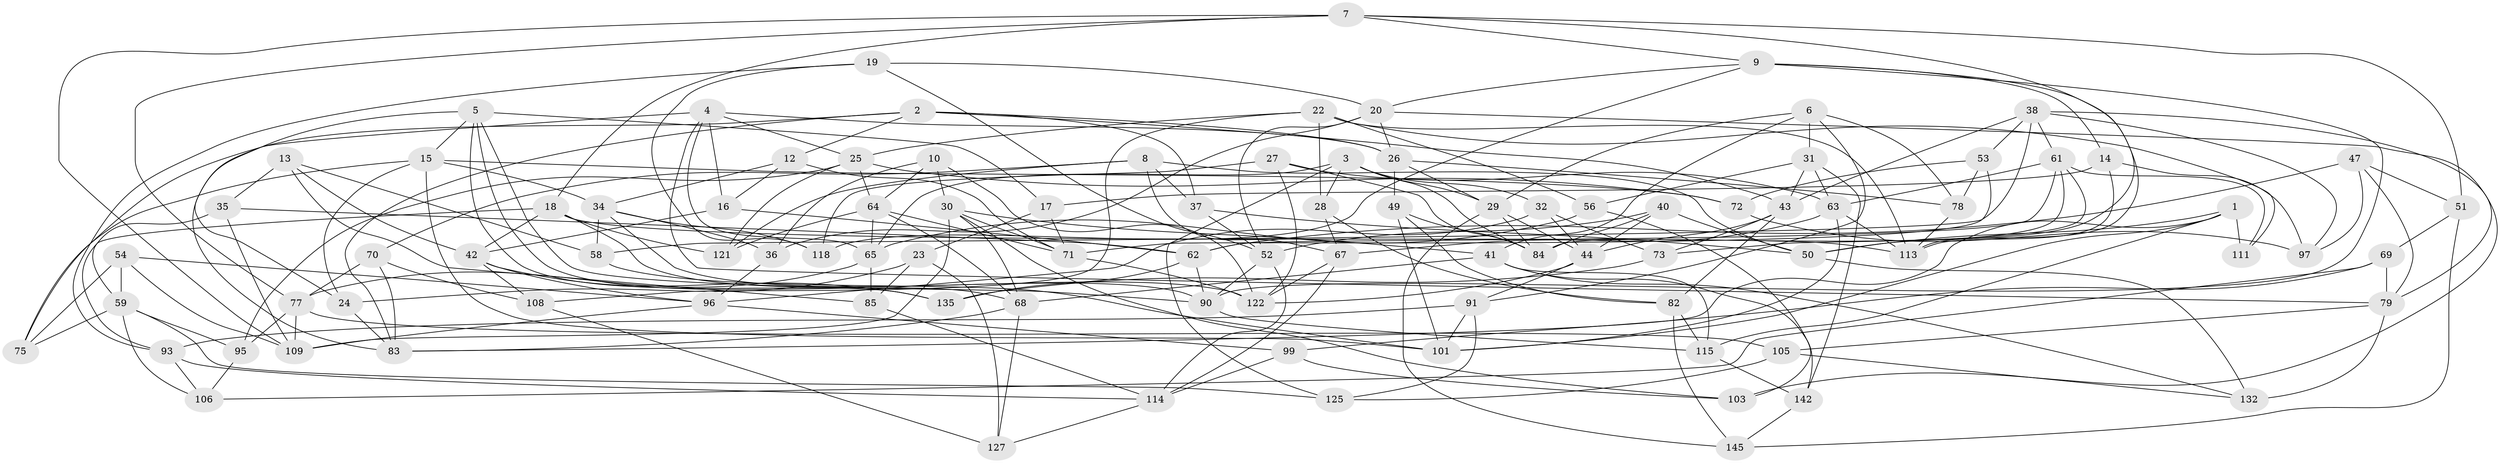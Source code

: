 // original degree distribution, {4: 1.0}
// Generated by graph-tools (version 1.1) at 2025/42/03/06/25 10:42:16]
// undirected, 96 vertices, 237 edges
graph export_dot {
graph [start="1"]
  node [color=gray90,style=filled];
  1 [super="+48"];
  2 [super="+45"];
  3 [super="+66"];
  4 [super="+94"];
  5 [super="+60"];
  6 [super="+11"];
  7 [super="+21"];
  8 [super="+39"];
  9 [super="+55"];
  10;
  12;
  13;
  14;
  15 [super="+86"];
  16;
  17;
  18 [super="+87"];
  19;
  20 [super="+133"];
  22 [super="+128"];
  23;
  24;
  25 [super="+140"];
  26 [super="+33"];
  27;
  28;
  29 [super="+110"];
  30 [super="+46"];
  31 [super="+102"];
  32;
  34 [super="+57"];
  35;
  36;
  37;
  38 [super="+100"];
  40;
  41 [super="+76"];
  42 [super="+143"];
  43 [super="+119"];
  44 [super="+98"];
  47;
  49;
  50 [super="+116"];
  51;
  52 [super="+120"];
  53;
  54;
  56;
  58;
  59 [super="+92"];
  61 [super="+74"];
  62 [super="+88"];
  63 [super="+144"];
  64 [super="+80"];
  65 [super="+126"];
  67 [super="+117"];
  68 [super="+129"];
  69;
  70;
  71 [super="+146"];
  72;
  73;
  75;
  77 [super="+81"];
  78;
  79 [super="+104"];
  82 [super="+134"];
  83 [super="+124"];
  84 [super="+89"];
  85;
  90 [super="+107"];
  91 [super="+130"];
  93 [super="+112"];
  95;
  96 [super="+139"];
  97;
  99;
  101 [super="+138"];
  103;
  105;
  106;
  108;
  109 [super="+123"];
  111;
  113 [super="+141"];
  114 [super="+136"];
  115 [super="+131"];
  118;
  121;
  122 [super="+137"];
  125;
  127;
  132;
  135;
  142;
  145;
  1 -- 111 [weight=2];
  1 -- 83;
  1 -- 115;
  1 -- 101;
  1 -- 50;
  2 -- 12;
  2 -- 43;
  2 -- 75;
  2 -- 26;
  2 -- 37;
  2 -- 83;
  3 -- 32;
  3 -- 28;
  3 -- 65;
  3 -- 125;
  3 -- 84;
  3 -- 29;
  4 -- 65;
  4 -- 16;
  4 -- 25;
  4 -- 26;
  4 -- 79;
  4 -- 83;
  5 -- 90;
  5 -- 17;
  5 -- 15;
  5 -- 24;
  5 -- 68;
  5 -- 135;
  6 -- 41;
  6 -- 91;
  6 -- 31 [weight=2];
  6 -- 78;
  6 -- 29;
  7 -- 51;
  7 -- 9;
  7 -- 50;
  7 -- 18;
  7 -- 77;
  7 -- 109;
  8 -- 50;
  8 -- 70;
  8 -- 67 [weight=2];
  8 -- 121;
  8 -- 37;
  9 -- 14;
  9 -- 113;
  9 -- 118;
  9 -- 20;
  9 -- 90;
  10 -- 122;
  10 -- 64;
  10 -- 36;
  10 -- 30;
  12 -- 16;
  12 -- 34;
  12 -- 71;
  13 -- 85;
  13 -- 58;
  13 -- 35;
  13 -- 42;
  14 -- 113;
  14 -- 97;
  14 -- 17;
  15 -- 34;
  15 -- 101;
  15 -- 72;
  15 -- 24;
  15 -- 75;
  16 -- 62;
  16 -- 42;
  17 -- 71;
  17 -- 23;
  18 -- 121;
  18 -- 113;
  18 -- 93;
  18 -- 42;
  18 -- 90;
  19 -- 118;
  19 -- 20;
  19 -- 52;
  19 -- 93;
  20 -- 103;
  20 -- 36;
  20 -- 26;
  20 -- 52;
  22 -- 28;
  22 -- 25;
  22 -- 111;
  22 -- 56;
  22 -- 113;
  22 -- 108;
  23 -- 127;
  23 -- 85;
  23 -- 24;
  24 -- 83;
  25 -- 95;
  25 -- 64;
  25 -- 72;
  25 -- 121;
  26 -- 78;
  26 -- 49;
  26 -- 29;
  27 -- 63;
  27 -- 118;
  27 -- 84;
  27 -- 122;
  28 -- 67;
  28 -- 82;
  29 -- 84;
  29 -- 145;
  29 -- 44;
  30 -- 41;
  30 -- 103;
  30 -- 71;
  30 -- 68;
  30 -- 109;
  31 -- 142;
  31 -- 56;
  31 -- 63;
  31 -- 43;
  32 -- 73;
  32 -- 96;
  32 -- 44;
  34 -- 36;
  34 -- 118;
  34 -- 58;
  34 -- 122;
  35 -- 62;
  35 -- 59;
  35 -- 109;
  36 -- 96;
  37 -- 52;
  37 -- 50;
  38 -- 79;
  38 -- 53;
  38 -- 97;
  38 -- 58;
  38 -- 43;
  38 -- 61;
  40 -- 52;
  40 -- 84;
  40 -- 44;
  40 -- 50;
  41 -- 142;
  41 -- 115;
  41 -- 132;
  41 -- 68;
  42 -- 96;
  42 -- 135;
  42 -- 108;
  43 -- 73;
  43 -- 82;
  43 -- 44;
  44 -- 122;
  44 -- 91;
  47 -- 97;
  47 -- 79;
  47 -- 51;
  47 -- 62;
  49 -- 84;
  49 -- 101;
  49 -- 82;
  50 -- 132;
  51 -- 145;
  51 -- 69;
  52 -- 90;
  52 -- 114;
  53 -- 72;
  53 -- 78;
  53 -- 71;
  54 -- 59;
  54 -- 96;
  54 -- 75;
  54 -- 109;
  56 -- 103;
  56 -- 65;
  58 -- 101;
  59 -- 75;
  59 -- 95;
  59 -- 106;
  59 -- 125;
  61 -- 111;
  61 -- 84;
  61 -- 73;
  61 -- 62;
  61 -- 63;
  62 -- 90;
  62 -- 135;
  63 -- 67;
  63 -- 113;
  63 -- 101;
  64 -- 65;
  64 -- 121;
  64 -- 71;
  64 -- 68;
  65 -- 85;
  65 -- 77;
  67 -- 114;
  67 -- 122;
  68 -- 127;
  68 -- 83;
  69 -- 106;
  69 -- 99;
  69 -- 79;
  70 -- 108;
  70 -- 83;
  70 -- 77;
  71 -- 122;
  72 -- 97;
  73 -- 135;
  77 -- 105;
  77 -- 95;
  77 -- 109;
  78 -- 113;
  79 -- 132;
  79 -- 105;
  82 -- 115 [weight=2];
  82 -- 145;
  85 -- 114;
  90 -- 115;
  91 -- 93 [weight=2];
  91 -- 125;
  91 -- 101;
  93 -- 106;
  93 -- 114;
  95 -- 106;
  96 -- 99;
  96 -- 109;
  99 -- 103;
  99 -- 114;
  105 -- 132;
  105 -- 125;
  108 -- 127;
  114 -- 127;
  115 -- 142;
  142 -- 145;
}
